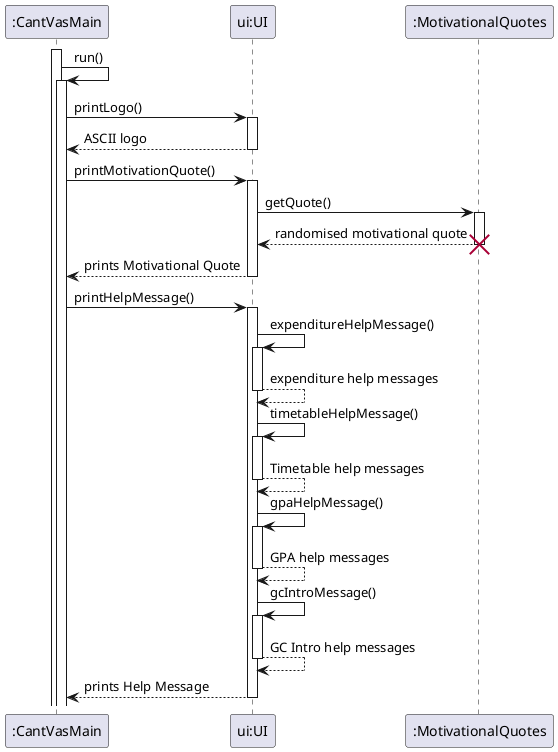 @startuml
'https://plantuml.com/sequence-diagram

autoactivate on
participant ":CantVasMain" as CantVasMain
participant "ui:UI" as UI
participant ":MotivationalQuotes" as MotivationalQuotes


activate CantVasMain
CantVasMain -> CantVasMain: run()


CantVasMain -> UI: printLogo()
return ASCII logo


CantVasMain -> UI: printMotivationQuote()


UI -> MotivationalQuotes: getQuote()

UI <-- MotivationalQuotes: randomised motivational quote
destroy MotivationalQuotes



CantVasMain <-- UI: prints Motivational Quote

CantVasMain -> UI: printHelpMessage()

UI -> UI:expenditureHelpMessage()
return expenditure help messages
UI -> UI:timetableHelpMessage()
return Timetable help messages
UI -> UI:gpaHelpMessage()
return GPA help messages
UI -> UI:gcIntroMessage()
return GC Intro help messages
CantVasMain <-- UI: prints Help Message





@enduml